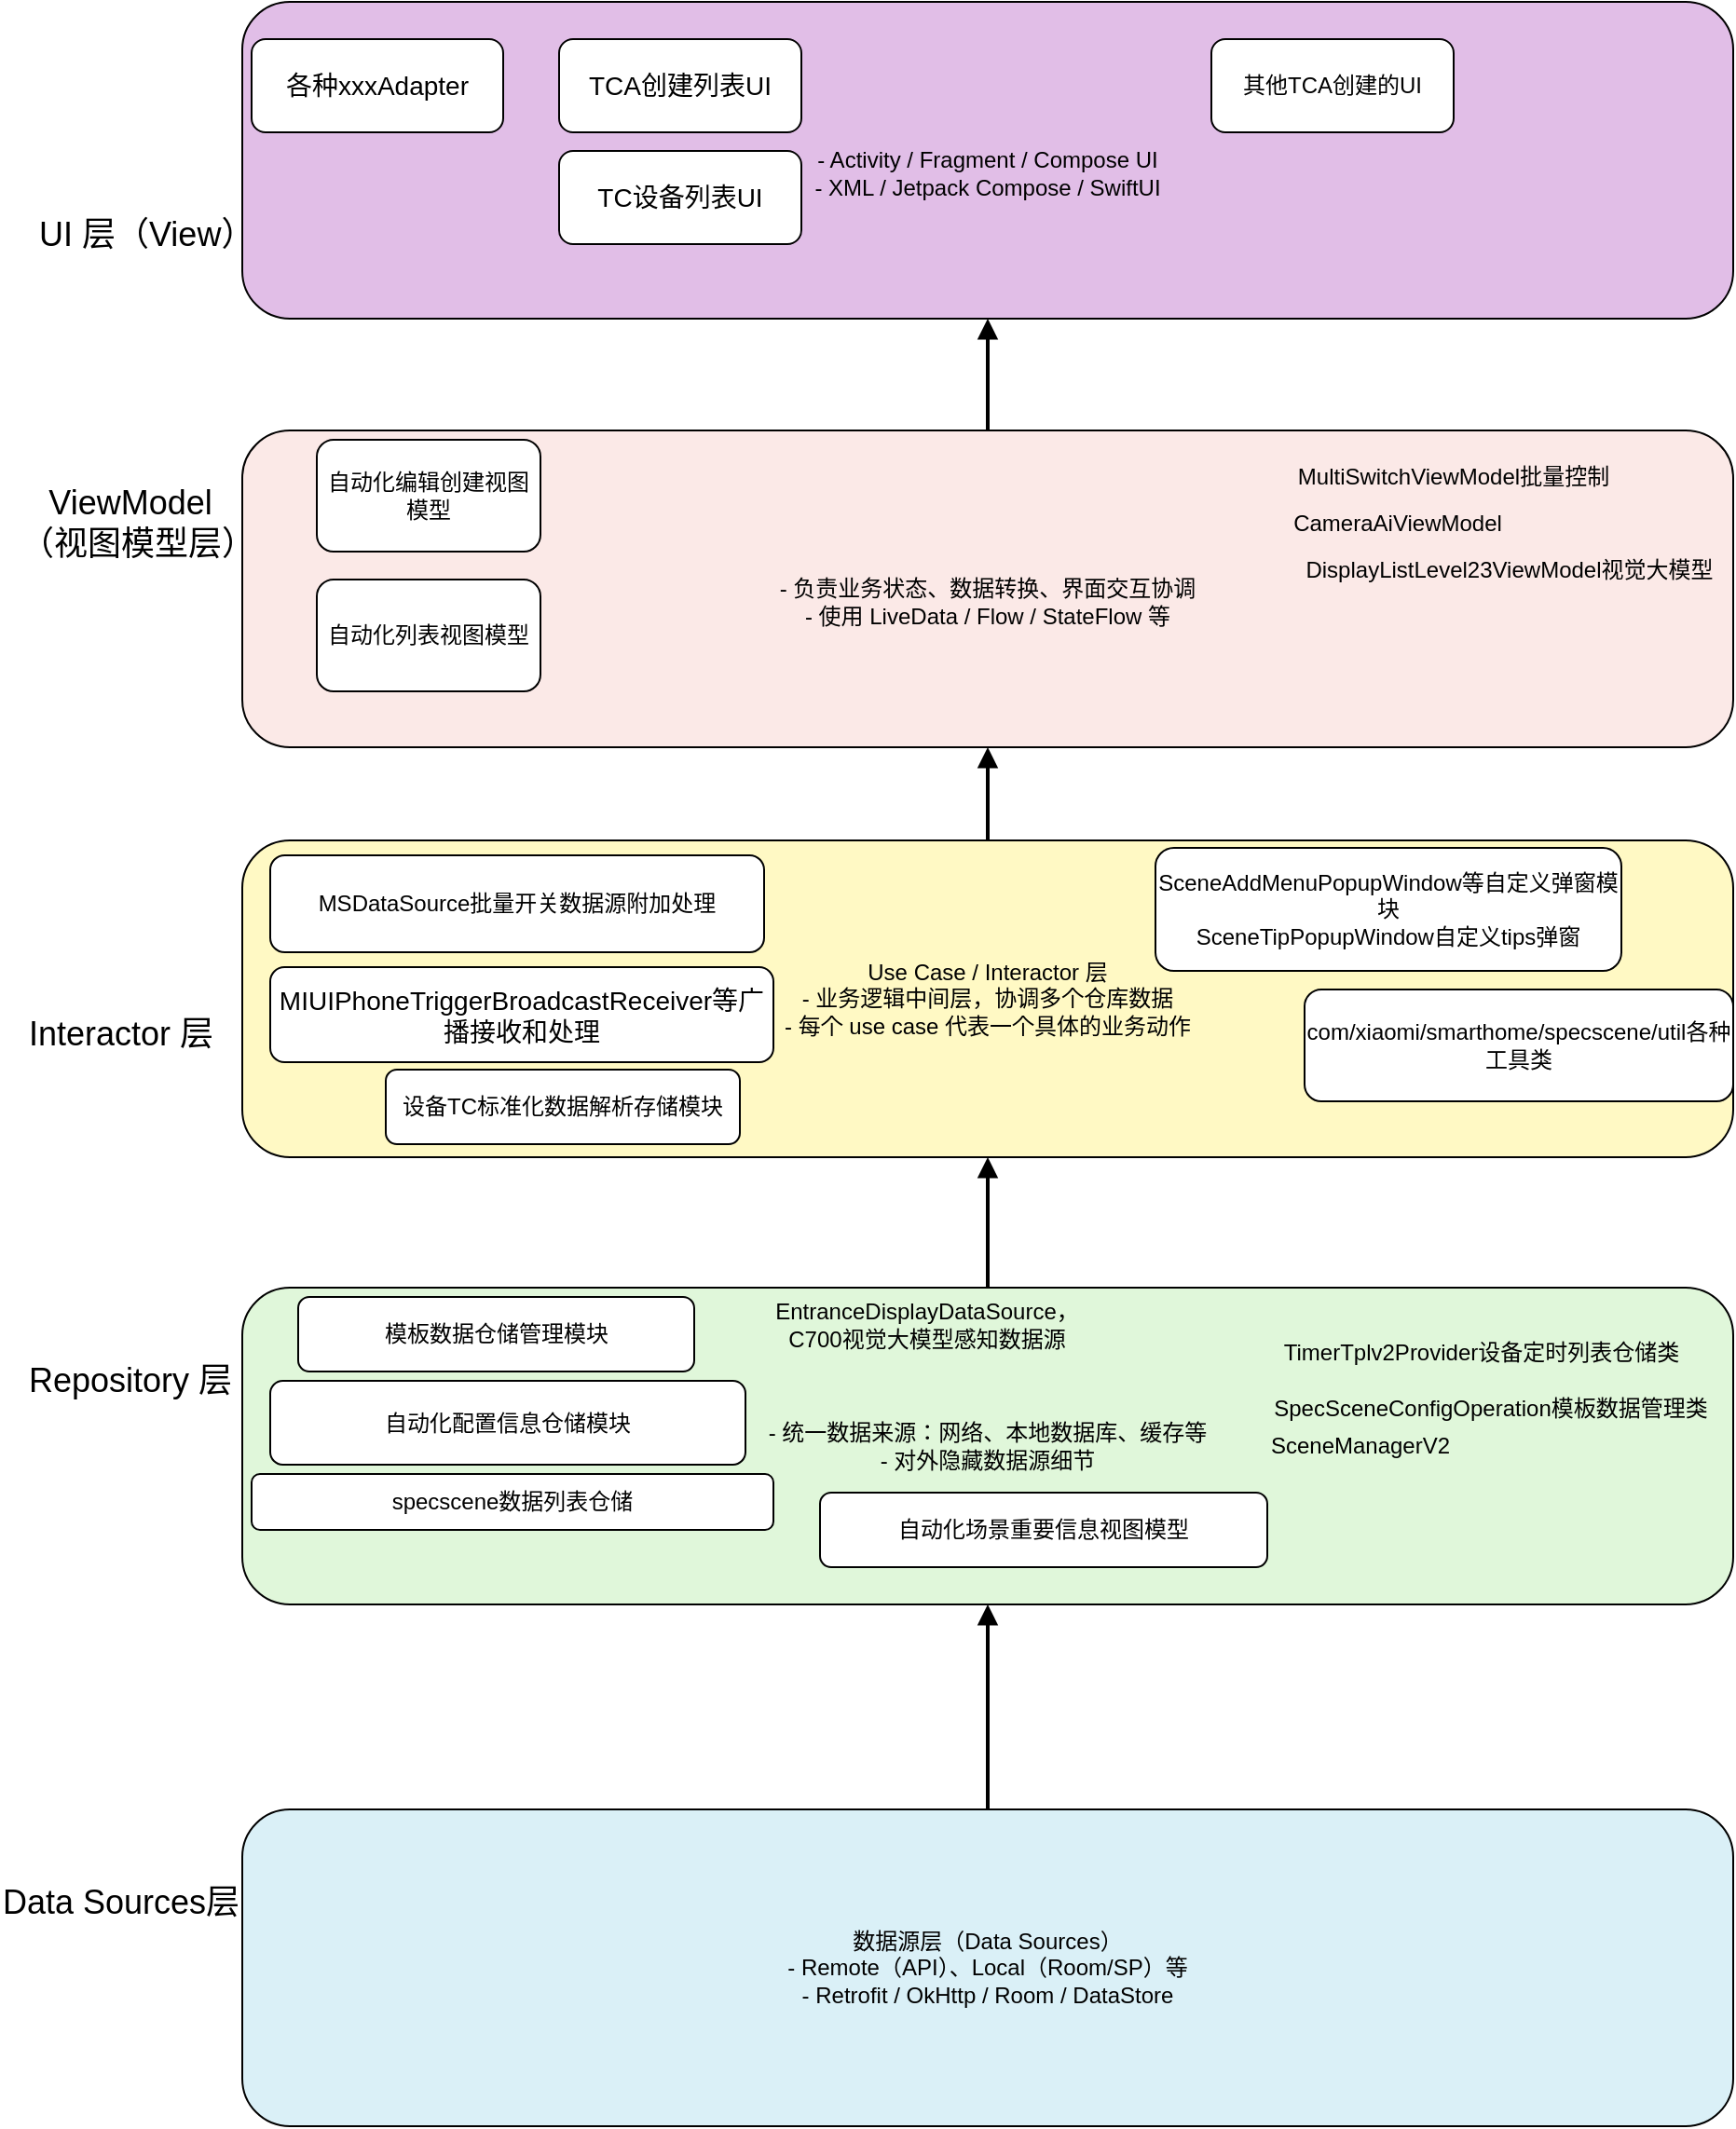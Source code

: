 <mxfile version="28.0.7">
  <diagram name="米家App客户端架构图" id="qhzowJNQwA2y3HI1EWHP">
    <mxGraphModel dx="826" dy="1791" grid="1" gridSize="10" guides="1" tooltips="1" connect="1" arrows="1" fold="1" page="1" pageScale="1" pageWidth="827" pageHeight="1169" math="0" shadow="0">
      <root>
        <mxCell id="0" />
        <mxCell id="1" parent="0" />
        <mxCell id="SkOOyBR_OrGC0wOGbPdk-1" value="数据源层（Data Sources）&#xa;- Remote（API）、Local（Room/SP）等&#xa;- Retrofit / OkHttp / Room / DataStore" style="shape=rectangle;whiteSpace=wrap;rounded=1;fillColor=#DAF0F7;strokeColor=#000000;" parent="1" vertex="1">
          <mxGeometry x="160" y="950" width="800" height="170" as="geometry" />
        </mxCell>
        <mxCell id="SkOOyBR_OrGC0wOGbPdk-2" value="&#xa;- 统一数据来源：网络、本地数据库、缓存等&#xa;- 对外隐藏数据源细节&#xa;" style="shape=rectangle;whiteSpace=wrap;rounded=1;fillColor=#E0F7DA;strokeColor=#000000;" parent="1" vertex="1">
          <mxGeometry x="160" y="670" width="800" height="170" as="geometry" />
        </mxCell>
        <mxCell id="SkOOyBR_OrGC0wOGbPdk-3" value="Use Case / Interactor 层&#xa;- 业务逻辑中间层，协调多个仓库数据&#xa;- 每个 use case 代表一个具体的业务动作" style="shape=rectangle;whiteSpace=wrap;rounded=1;fillColor=#FFF9C4;strokeColor=#000000;" parent="1" vertex="1">
          <mxGeometry x="160" y="430" width="800" height="170" as="geometry" />
        </mxCell>
        <mxCell id="SkOOyBR_OrGC0wOGbPdk-4" value="&#xa;- 负责业务状态、数据转换、界面交互协调&#xa;- 使用 LiveData / Flow / StateFlow 等" style="shape=rectangle;whiteSpace=wrap;rounded=1;fillColor=#FBE9E7;strokeColor=#000000;" parent="1" vertex="1">
          <mxGeometry x="160" y="210" width="800" height="170" as="geometry" />
        </mxCell>
        <mxCell id="SkOOyBR_OrGC0wOGbPdk-5" value="&#xa;- Activity / Fragment / Compose UI&#xa;- XML / Jetpack Compose / SwiftUI" style="shape=rectangle;whiteSpace=wrap;rounded=1;fillColor=#E1BEE7;strokeColor=#000000;" parent="1" vertex="1">
          <mxGeometry x="160" y="-20" width="800" height="170" as="geometry" />
        </mxCell>
        <mxCell id="SkOOyBR_OrGC0wOGbPdk-6" style="endArrow=block;strokeWidth=2;" parent="1" source="SkOOyBR_OrGC0wOGbPdk-1" target="SkOOyBR_OrGC0wOGbPdk-2" edge="1">
          <mxGeometry relative="1" as="geometry" />
        </mxCell>
        <mxCell id="SkOOyBR_OrGC0wOGbPdk-7" style="endArrow=block;strokeWidth=2;" parent="1" source="SkOOyBR_OrGC0wOGbPdk-2" target="SkOOyBR_OrGC0wOGbPdk-3" edge="1">
          <mxGeometry relative="1" as="geometry" />
        </mxCell>
        <mxCell id="SkOOyBR_OrGC0wOGbPdk-8" style="endArrow=block;strokeWidth=2;entryX=0.5;entryY=1;entryDx=0;entryDy=0;" parent="1" source="SkOOyBR_OrGC0wOGbPdk-3" target="SkOOyBR_OrGC0wOGbPdk-4" edge="1">
          <mxGeometry relative="1" as="geometry">
            <mxPoint x="560.0" y="524" as="targetPoint" />
          </mxGeometry>
        </mxCell>
        <mxCell id="SkOOyBR_OrGC0wOGbPdk-9" style="endArrow=block;strokeWidth=2;" parent="1" source="SkOOyBR_OrGC0wOGbPdk-4" target="SkOOyBR_OrGC0wOGbPdk-5" edge="1">
          <mxGeometry relative="1" as="geometry" />
        </mxCell>
        <mxCell id="SkOOyBR_OrGC0wOGbPdk-10" value="&lt;font style=&quot;font-size: 18px;&quot;&gt;Data Sources层&lt;/font&gt;" style="text;html=1;align=center;verticalAlign=middle;whiteSpace=wrap;rounded=0;" parent="1" vertex="1">
          <mxGeometry x="30" y="985" width="130" height="30" as="geometry" />
        </mxCell>
        <mxCell id="SkOOyBR_OrGC0wOGbPdk-11" value="&lt;font style=&quot;font-size: 18px;&quot;&gt;Repository 层&lt;/font&gt;" style="text;html=1;align=center;verticalAlign=middle;whiteSpace=wrap;rounded=0;" parent="1" vertex="1">
          <mxGeometry x="40" y="705" width="120" height="30" as="geometry" />
        </mxCell>
        <mxCell id="SkOOyBR_OrGC0wOGbPdk-17" value="TimerTplv2Provider设备定时列表仓储类" style="text;html=1;align=center;verticalAlign=middle;whiteSpace=wrap;rounded=0;" parent="1" vertex="1">
          <mxGeometry x="710" y="690" width="230" height="30" as="geometry" />
        </mxCell>
        <mxCell id="SkOOyBR_OrGC0wOGbPdk-18" value="SpecSceneConfigOperation模板数据管理类" style="text;html=1;align=center;verticalAlign=middle;whiteSpace=wrap;rounded=0;" parent="1" vertex="1">
          <mxGeometry x="710" y="720" width="240" height="30" as="geometry" />
        </mxCell>
        <mxCell id="SkOOyBR_OrGC0wOGbPdk-19" value="SceneManagerV2" style="text;html=1;align=center;verticalAlign=middle;whiteSpace=wrap;rounded=0;" parent="1" vertex="1">
          <mxGeometry x="730" y="740" width="60" height="30" as="geometry" />
        </mxCell>
        <mxCell id="SkOOyBR_OrGC0wOGbPdk-20" value="EntranceDisplayDataSource，C700视觉大模型感知数据源" style="text;html=1;align=center;verticalAlign=middle;whiteSpace=wrap;rounded=0;" parent="1" vertex="1">
          <mxGeometry x="440" y="675" width="175" height="30" as="geometry" />
        </mxCell>
        <mxCell id="SkOOyBR_OrGC0wOGbPdk-21" value="&lt;font style=&quot;font-size: 18px;&quot;&gt;Interactor 层&lt;/font&gt;" style="text;html=1;align=center;verticalAlign=middle;whiteSpace=wrap;rounded=0;" parent="1" vertex="1">
          <mxGeometry x="40" y="519" width="110" height="30" as="geometry" />
        </mxCell>
        <mxCell id="SkOOyBR_OrGC0wOGbPdk-23" value="&lt;font style=&quot;font-size: 18px;&quot;&gt;ViewModel（视图模型层）&lt;/font&gt;" style="text;html=1;align=center;verticalAlign=middle;whiteSpace=wrap;rounded=0;" parent="1" vertex="1">
          <mxGeometry x="40" y="245" width="120" height="30" as="geometry" />
        </mxCell>
        <mxCell id="SkOOyBR_OrGC0wOGbPdk-32" value="&lt;font style=&quot;font-size: 18px;&quot;&gt;UI 层（View）&lt;/font&gt;" style="text;html=1;align=center;verticalAlign=middle;whiteSpace=wrap;rounded=0;" parent="1" vertex="1">
          <mxGeometry x="50" y="90" width="115" height="30" as="geometry" />
        </mxCell>
        <mxCell id="SkOOyBR_OrGC0wOGbPdk-34" value="MultiSwitchViewModel批量控制" style="text;html=1;align=center;verticalAlign=middle;whiteSpace=wrap;rounded=0;" parent="1" vertex="1">
          <mxGeometry x="720" y="220" width="180" height="30" as="geometry" />
        </mxCell>
        <mxCell id="SkOOyBR_OrGC0wOGbPdk-36" value="CameraAiViewModel" style="text;html=1;align=center;verticalAlign=middle;whiteSpace=wrap;rounded=0;" parent="1" vertex="1">
          <mxGeometry x="750" y="245" width="60" height="30" as="geometry" />
        </mxCell>
        <mxCell id="SkOOyBR_OrGC0wOGbPdk-37" value="DisplayListLevel23ViewModel视觉大模型" style="text;html=1;align=center;verticalAlign=middle;whiteSpace=wrap;rounded=0;" parent="1" vertex="1">
          <mxGeometry x="720" y="270" width="240" height="30" as="geometry" />
        </mxCell>
        <mxCell id="fMZOLJ-7lnfKRuvi4cig-1" value="&lt;font style=&quot;font-size: 14px;&quot;&gt;TCA创建列表UI&lt;/font&gt;" style="rounded=1;whiteSpace=wrap;html=1;" parent="1" vertex="1">
          <mxGeometry x="330" width="130" height="50" as="geometry" />
        </mxCell>
        <mxCell id="fMZOLJ-7lnfKRuvi4cig-2" value="&lt;font style=&quot;font-size: 14px;&quot;&gt;TC设备列表UI&lt;/font&gt;" style="rounded=1;whiteSpace=wrap;html=1;" parent="1" vertex="1">
          <mxGeometry x="330" y="60" width="130" height="50" as="geometry" />
        </mxCell>
        <mxCell id="fMZOLJ-7lnfKRuvi4cig-3" value="其他TCA创建的UI" style="rounded=1;whiteSpace=wrap;html=1;" parent="1" vertex="1">
          <mxGeometry x="680" width="130" height="50" as="geometry" />
        </mxCell>
        <mxCell id="fMZOLJ-7lnfKRuvi4cig-6" value="&lt;font style=&quot;font-size: 14px;&quot;&gt;MIUIPhoneTriggerBroadcastReceiver等广播接收和处理&lt;/font&gt;" style="rounded=1;whiteSpace=wrap;html=1;" parent="1" vertex="1">
          <mxGeometry x="175" y="498" width="270" height="51" as="geometry" />
        </mxCell>
        <mxCell id="fMZOLJ-7lnfKRuvi4cig-7" value="MSDataSource批量开关数据源附加处理" style="rounded=1;whiteSpace=wrap;html=1;" parent="1" vertex="1">
          <mxGeometry x="175" y="438" width="265" height="52" as="geometry" />
        </mxCell>
        <mxCell id="fMZOLJ-7lnfKRuvi4cig-8" value="SceneAddMenuPopupWindow等自定义弹窗模块&lt;br&gt;SceneTipPopupWindow自定义tips弹窗" style="rounded=1;whiteSpace=wrap;html=1;" parent="1" vertex="1">
          <mxGeometry x="650" y="434" width="250" height="66" as="geometry" />
        </mxCell>
        <mxCell id="fMZOLJ-7lnfKRuvi4cig-9" value="com/xiaomi/smarthome/specscene/util各种工具类" style="rounded=1;whiteSpace=wrap;html=1;" parent="1" vertex="1">
          <mxGeometry x="730" y="510" width="230" height="60" as="geometry" />
        </mxCell>
        <mxCell id="RSx5rajIObuwsSFLTWjq-1" value="&lt;font style=&quot;font-size: 14px;&quot;&gt;各种xxxAdapter&lt;/font&gt;" style="rounded=1;whiteSpace=wrap;html=1;" parent="1" vertex="1">
          <mxGeometry x="165" width="135" height="50" as="geometry" />
        </mxCell>
        <mxCell id="RSx5rajIObuwsSFLTWjq-2" value="&lt;span style=&quot;white-space: pre;&quot;&gt;specscene数据列表仓储&lt;/span&gt;" style="rounded=1;whiteSpace=wrap;html=1;" parent="1" vertex="1">
          <mxGeometry x="165" y="770" width="280" height="30" as="geometry" />
        </mxCell>
        <mxCell id="RSx5rajIObuwsSFLTWjq-3" value="&lt;div style=&quot;white-space: pre;&quot;&gt;模板数据仓储管理模块&lt;/div&gt;" style="rounded=1;whiteSpace=wrap;html=1;" parent="1" vertex="1">
          <mxGeometry x="190" y="675" width="212.5" height="40" as="geometry" />
        </mxCell>
        <mxCell id="RSx5rajIObuwsSFLTWjq-4" value="&lt;span style=&quot;white-space: pre;&quot; class=&quot;text-only text-with-abbreviation text-with-abbreviation-bottomline windows-bottomline&quot;&gt;设备TC标准化&lt;/span&gt;&lt;span style=&quot;white-space: pre;&quot; class=&quot;text-only&quot;&gt;数据解析存储模块&lt;/span&gt;" style="rounded=1;whiteSpace=wrap;html=1;" parent="1" vertex="1">
          <mxGeometry x="237" y="553" width="190" height="40" as="geometry" />
        </mxCell>
        <mxCell id="aQULPjQDu08E6a-2-mzT-1" value="&lt;span style=&quot;white-space: pre;&quot;&gt;自动化配置信息仓储模块&lt;/span&gt;" style="rounded=1;whiteSpace=wrap;html=1;" vertex="1" parent="1">
          <mxGeometry x="175" y="720" width="255" height="45" as="geometry" />
        </mxCell>
        <mxCell id="aQULPjQDu08E6a-2-mzT-2" value="自动化编辑创建视图模型" style="rounded=1;whiteSpace=wrap;html=1;" vertex="1" parent="1">
          <mxGeometry x="200" y="215" width="120" height="60" as="geometry" />
        </mxCell>
        <mxCell id="aQULPjQDu08E6a-2-mzT-3" value="自动化列表视图模型" style="rounded=1;whiteSpace=wrap;html=1;" vertex="1" parent="1">
          <mxGeometry x="200" y="290" width="120" height="60" as="geometry" />
        </mxCell>
        <mxCell id="aQULPjQDu08E6a-2-mzT-4" value="&lt;div class=&quot;message-container&quot;&gt;&lt;div data-badge-count=&quot;294&quot; data-position=&quot;296&quot; class=&quot;js-message-item message-item message-self message-is-p2p text-message&quot; id=&quot;7535846296423301228&quot;&gt;&lt;div style=&quot;display: contents;&quot; data-im-copy-permission-invalid-toast=&quot;保密模式已开启，禁止复制、转发消息&quot; data-im-copy-permission-invalid=&quot;false&quot;&gt;&lt;div class=&quot;message-right&quot;&gt;&lt;div class=&quot;message-section&quot;&gt;&lt;div id=&quot;animation-anchor-7535846296423301228&quot; data-element=&quot;message-section-left&quot; class=&quot;MessageContextMenuTrigger MessageContextMenuTrigger--scene-chatSelfMessage message-section-left message-section-newFileCard&quot;&gt;&lt;div data-im-copy-permission-invalid-toast=&quot;&quot; data-im-copy-permission-invalid=&quot;false&quot; class=&quot;undefined MessageActionPermissionWrapper&quot;&gt;&lt;div class=&quot;message-content-container&quot;&gt;&lt;div class=&quot;catch-resize-observer-dom message-content&quot;&gt;&lt;div data-im-copy-permission-invalid-toast=&quot;&quot; data-im-copy-permission-invalid=&quot;false&quot; class=&quot;message-text MessageActionPermissionWrapper&quot; role=&quot;text-message&quot;&gt;&lt;div class=&quot;limit-height-container&quot;&gt;&lt;div class=&quot;wrapper&quot;&gt;&lt;div class=&quot;&quot;&gt;&lt;pre&gt;&lt;div class=&quot;richTextContainer&quot;&gt;&lt;span style=&quot;font-family: Helvetica; white-space: normal;&quot;&gt;自动化场景重要信息视图模型&lt;/span&gt;&lt;br&gt;&lt;/div&gt;&lt;/pre&gt;&lt;/div&gt;&lt;/div&gt;&lt;/div&gt;&lt;/div&gt;&lt;/div&gt;&lt;/div&gt;&lt;/div&gt;&lt;/div&gt;&lt;div class=&quot;message-section-right&quot;&gt;&lt;div class=&quot;message-flag&quot; data-lock-ui=&quot;true&quot;&gt;&lt;/div&gt;&lt;div data-lock-ui=&quot;true&quot;&gt;&lt;/div&gt;&lt;div&gt;&lt;div data-lock-ui=&quot;true&quot; class=&quot;toolbar-panel&quot;&gt;&lt;div class=&quot;toolbar-item praise&quot;&gt;&lt;span class=&quot;universe-icon&quot;&gt;&lt;/span&gt;&lt;/div&gt;&lt;div class=&quot;toolbar-item reply&quot;&gt;&lt;span class=&quot;universe-icon toolbar-item-icon&quot;&gt;&lt;/span&gt;&lt;/div&gt;&lt;div class=&quot;toolbar-item&quot;&gt;&lt;span class=&quot;universe-icon toolbar-item-icon&quot;&gt;&lt;/span&gt;&lt;/div&gt;&lt;div class=&quot;toolbar-item reply&quot;&gt;&lt;span class=&quot;universe-icon toolbar-item-icon&quot;&gt;&lt;/span&gt;&lt;/div&gt;&lt;div class=&quot;toolbar-item more&quot;&gt;&lt;span class=&quot;universe-icon toolbar-item-icon&quot;&gt;&lt;/span&gt;&lt;/div&gt;&lt;/div&gt;&lt;/div&gt;&lt;/div&gt;&lt;/div&gt;&lt;div class=&quot;message-meta message-meta__rit&quot;&gt;&lt;div class=&quot;message-meta-nowrap&quot;&gt;&lt;/div&gt;&lt;div class=&quot;message-meta-wrap&quot;&gt;&lt;/div&gt;&lt;div class=&quot;message-meta-wrap&quot;&gt;&lt;/div&gt;&lt;div class=&quot;message-meta-nowrap&quot;&gt;&lt;/div&gt;&lt;div class=&quot;message-meta-nowrap multi-select-show&quot;&gt;&lt;/div&gt;&lt;div class=&quot;message-meta-wrap&quot;&gt;&lt;/div&gt;&lt;/div&gt;&lt;/div&gt;&lt;/div&gt;&lt;/div&gt;&lt;/div&gt;&lt;div class=&quot;message-bottomDetector&quot;&gt;&lt;/div&gt;" style="rounded=1;whiteSpace=wrap;html=1;" vertex="1" parent="1">
          <mxGeometry x="470" y="780" width="240" height="40" as="geometry" />
        </mxCell>
      </root>
    </mxGraphModel>
  </diagram>
</mxfile>
